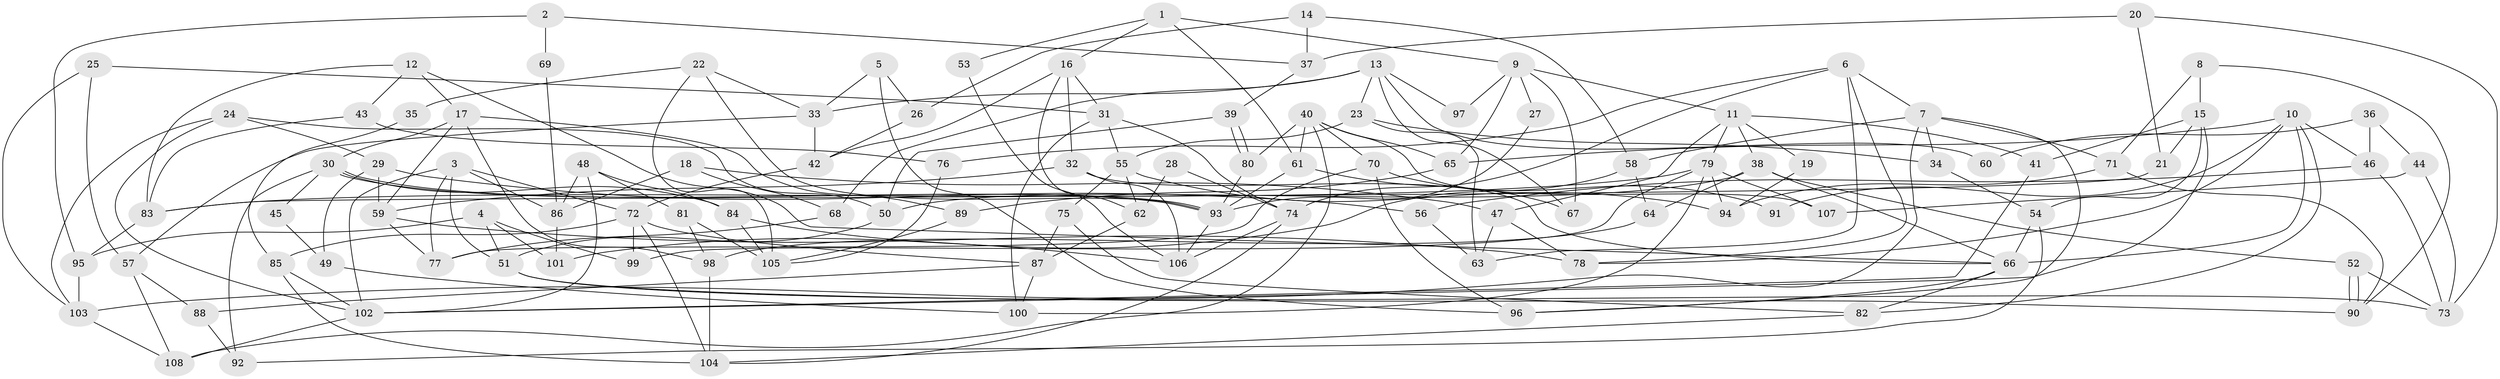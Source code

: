 // Generated by graph-tools (version 1.1) at 2025/51/03/09/25 04:51:16]
// undirected, 108 vertices, 216 edges
graph export_dot {
graph [start="1"]
  node [color=gray90,style=filled];
  1;
  2;
  3;
  4;
  5;
  6;
  7;
  8;
  9;
  10;
  11;
  12;
  13;
  14;
  15;
  16;
  17;
  18;
  19;
  20;
  21;
  22;
  23;
  24;
  25;
  26;
  27;
  28;
  29;
  30;
  31;
  32;
  33;
  34;
  35;
  36;
  37;
  38;
  39;
  40;
  41;
  42;
  43;
  44;
  45;
  46;
  47;
  48;
  49;
  50;
  51;
  52;
  53;
  54;
  55;
  56;
  57;
  58;
  59;
  60;
  61;
  62;
  63;
  64;
  65;
  66;
  67;
  68;
  69;
  70;
  71;
  72;
  73;
  74;
  75;
  76;
  77;
  78;
  79;
  80;
  81;
  82;
  83;
  84;
  85;
  86;
  87;
  88;
  89;
  90;
  91;
  92;
  93;
  94;
  95;
  96;
  97;
  98;
  99;
  100;
  101;
  102;
  103;
  104;
  105;
  106;
  107;
  108;
  1 -- 16;
  1 -- 9;
  1 -- 53;
  1 -- 61;
  2 -- 95;
  2 -- 37;
  2 -- 69;
  3 -- 72;
  3 -- 102;
  3 -- 51;
  3 -- 77;
  3 -- 86;
  4 -- 95;
  4 -- 51;
  4 -- 99;
  4 -- 101;
  5 -- 26;
  5 -- 96;
  5 -- 33;
  6 -- 63;
  6 -- 76;
  6 -- 7;
  6 -- 74;
  6 -- 78;
  7 -- 103;
  7 -- 34;
  7 -- 58;
  7 -- 71;
  7 -- 96;
  8 -- 90;
  8 -- 71;
  8 -- 15;
  9 -- 11;
  9 -- 65;
  9 -- 27;
  9 -- 67;
  9 -- 97;
  10 -- 66;
  10 -- 82;
  10 -- 46;
  10 -- 65;
  10 -- 78;
  10 -- 91;
  11 -- 38;
  11 -- 79;
  11 -- 19;
  11 -- 41;
  11 -- 47;
  12 -- 17;
  12 -- 66;
  12 -- 43;
  12 -- 83;
  13 -- 33;
  13 -- 67;
  13 -- 23;
  13 -- 60;
  13 -- 68;
  13 -- 97;
  14 -- 58;
  14 -- 37;
  14 -- 26;
  15 -- 102;
  15 -- 21;
  15 -- 41;
  15 -- 54;
  16 -- 31;
  16 -- 32;
  16 -- 42;
  16 -- 62;
  17 -- 30;
  17 -- 89;
  17 -- 59;
  17 -- 98;
  18 -- 68;
  18 -- 47;
  18 -- 86;
  19 -- 94;
  20 -- 21;
  20 -- 73;
  20 -- 37;
  21 -- 83;
  22 -- 93;
  22 -- 33;
  22 -- 35;
  22 -- 105;
  23 -- 55;
  23 -- 34;
  23 -- 63;
  24 -- 29;
  24 -- 102;
  24 -- 50;
  24 -- 103;
  25 -- 103;
  25 -- 57;
  25 -- 31;
  26 -- 42;
  27 -- 93;
  28 -- 62;
  28 -- 74;
  29 -- 59;
  29 -- 56;
  29 -- 49;
  30 -- 93;
  30 -- 93;
  30 -- 84;
  30 -- 45;
  30 -- 92;
  31 -- 74;
  31 -- 55;
  31 -- 100;
  32 -- 106;
  32 -- 59;
  32 -- 66;
  33 -- 42;
  33 -- 57;
  34 -- 54;
  35 -- 85;
  36 -- 46;
  36 -- 44;
  36 -- 60;
  37 -- 39;
  38 -- 64;
  38 -- 66;
  38 -- 50;
  38 -- 52;
  39 -- 80;
  39 -- 80;
  39 -- 50;
  40 -- 80;
  40 -- 70;
  40 -- 61;
  40 -- 65;
  40 -- 107;
  40 -- 108;
  41 -- 102;
  42 -- 72;
  43 -- 83;
  43 -- 76;
  44 -- 107;
  44 -- 73;
  45 -- 49;
  46 -- 73;
  46 -- 56;
  47 -- 78;
  47 -- 63;
  48 -- 86;
  48 -- 84;
  48 -- 81;
  48 -- 102;
  49 -- 100;
  50 -- 51;
  51 -- 73;
  51 -- 90;
  52 -- 90;
  52 -- 90;
  52 -- 73;
  53 -- 106;
  54 -- 66;
  54 -- 92;
  55 -- 62;
  55 -- 75;
  55 -- 94;
  56 -- 63;
  57 -- 108;
  57 -- 88;
  58 -- 101;
  58 -- 64;
  59 -- 78;
  59 -- 77;
  61 -- 67;
  61 -- 93;
  62 -- 87;
  64 -- 98;
  65 -- 89;
  66 -- 82;
  66 -- 96;
  68 -- 77;
  69 -- 86;
  70 -- 96;
  70 -- 77;
  70 -- 91;
  71 -- 90;
  71 -- 94;
  72 -- 87;
  72 -- 85;
  72 -- 99;
  72 -- 104;
  74 -- 104;
  74 -- 106;
  75 -- 87;
  75 -- 82;
  76 -- 105;
  79 -- 99;
  79 -- 94;
  79 -- 83;
  79 -- 100;
  79 -- 107;
  80 -- 93;
  81 -- 98;
  81 -- 105;
  82 -- 104;
  83 -- 95;
  84 -- 106;
  84 -- 105;
  85 -- 104;
  85 -- 102;
  86 -- 101;
  87 -- 88;
  87 -- 100;
  88 -- 92;
  89 -- 105;
  93 -- 106;
  95 -- 103;
  98 -- 104;
  102 -- 108;
  103 -- 108;
}
